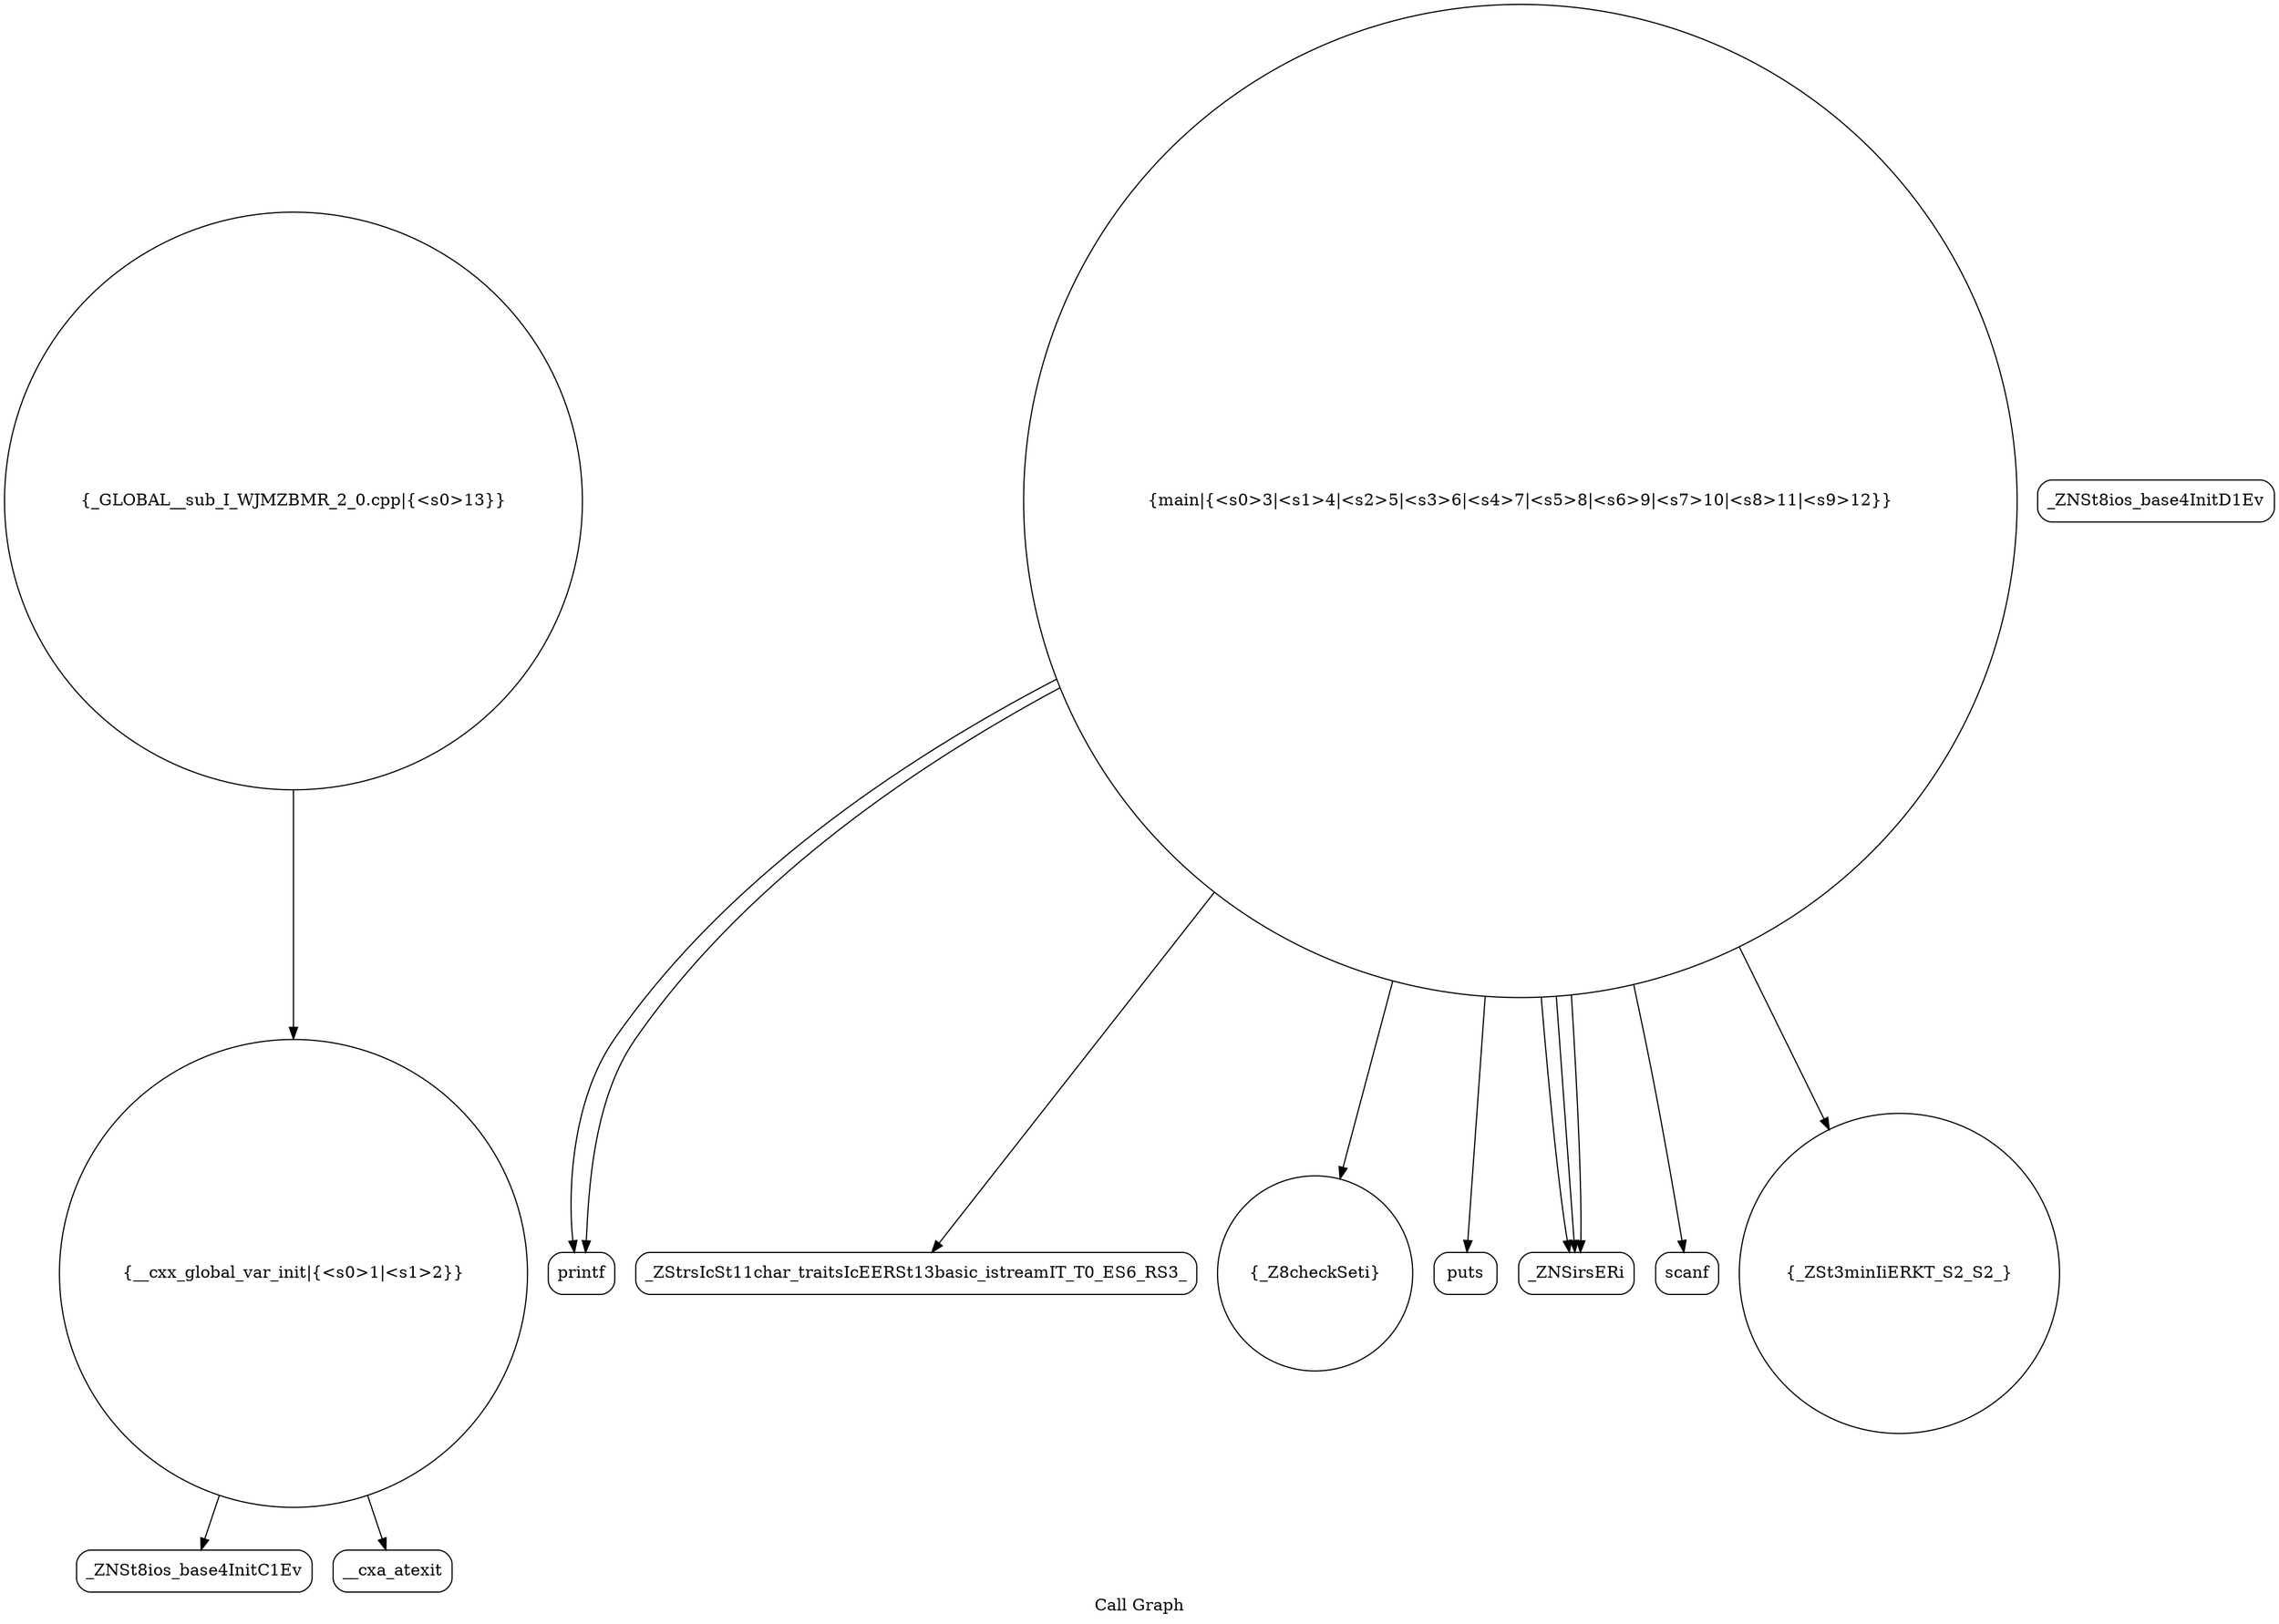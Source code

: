digraph "Call Graph" {
	label="Call Graph";

	Node0x55f56edb00d0 [shape=record,shape=circle,label="{__cxx_global_var_init|{<s0>1|<s1>2}}"];
	Node0x55f56edb00d0:s0 -> Node0x55f56edb0560[color=black];
	Node0x55f56edb00d0:s1 -> Node0x55f56edb0660[color=black];
	Node0x55f56edb0860 [shape=record,shape=Mrecord,label="{printf}"];
	Node0x55f56edb05e0 [shape=record,shape=Mrecord,label="{_ZNSt8ios_base4InitD1Ev}"];
	Node0x55f56edb0960 [shape=record,shape=Mrecord,label="{_ZStrsIcSt11char_traitsIcEERSt13basic_istreamIT_T0_ES6_RS3_}"];
	Node0x55f56edb06e0 [shape=record,shape=circle,label="{_Z8checkSeti}"];
	Node0x55f56edb0a60 [shape=record,shape=Mrecord,label="{puts}"];
	Node0x55f56edb07e0 [shape=record,shape=Mrecord,label="{_ZNSirsERi}"];
	Node0x55f56edb0560 [shape=record,shape=Mrecord,label="{_ZNSt8ios_base4InitC1Ev}"];
	Node0x55f56edb08e0 [shape=record,shape=Mrecord,label="{scanf}"];
	Node0x55f56edb0660 [shape=record,shape=Mrecord,label="{__cxa_atexit}"];
	Node0x55f56edb09e0 [shape=record,shape=circle,label="{_ZSt3minIiERKT_S2_S2_}"];
	Node0x55f56edb0760 [shape=record,shape=circle,label="{main|{<s0>3|<s1>4|<s2>5|<s3>6|<s4>7|<s5>8|<s6>9|<s7>10|<s8>11|<s9>12}}"];
	Node0x55f56edb0760:s0 -> Node0x55f56edb07e0[color=black];
	Node0x55f56edb0760:s1 -> Node0x55f56edb0860[color=black];
	Node0x55f56edb0760:s2 -> Node0x55f56edb07e0[color=black];
	Node0x55f56edb0760:s3 -> Node0x55f56edb08e0[color=black];
	Node0x55f56edb0760:s4 -> Node0x55f56edb0960[color=black];
	Node0x55f56edb0760:s5 -> Node0x55f56edb07e0[color=black];
	Node0x55f56edb0760:s6 -> Node0x55f56edb06e0[color=black];
	Node0x55f56edb0760:s7 -> Node0x55f56edb09e0[color=black];
	Node0x55f56edb0760:s8 -> Node0x55f56edb0a60[color=black];
	Node0x55f56edb0760:s9 -> Node0x55f56edb0860[color=black];
	Node0x55f56edb0ae0 [shape=record,shape=circle,label="{_GLOBAL__sub_I_WJMZBMR_2_0.cpp|{<s0>13}}"];
	Node0x55f56edb0ae0:s0 -> Node0x55f56edb00d0[color=black];
}
